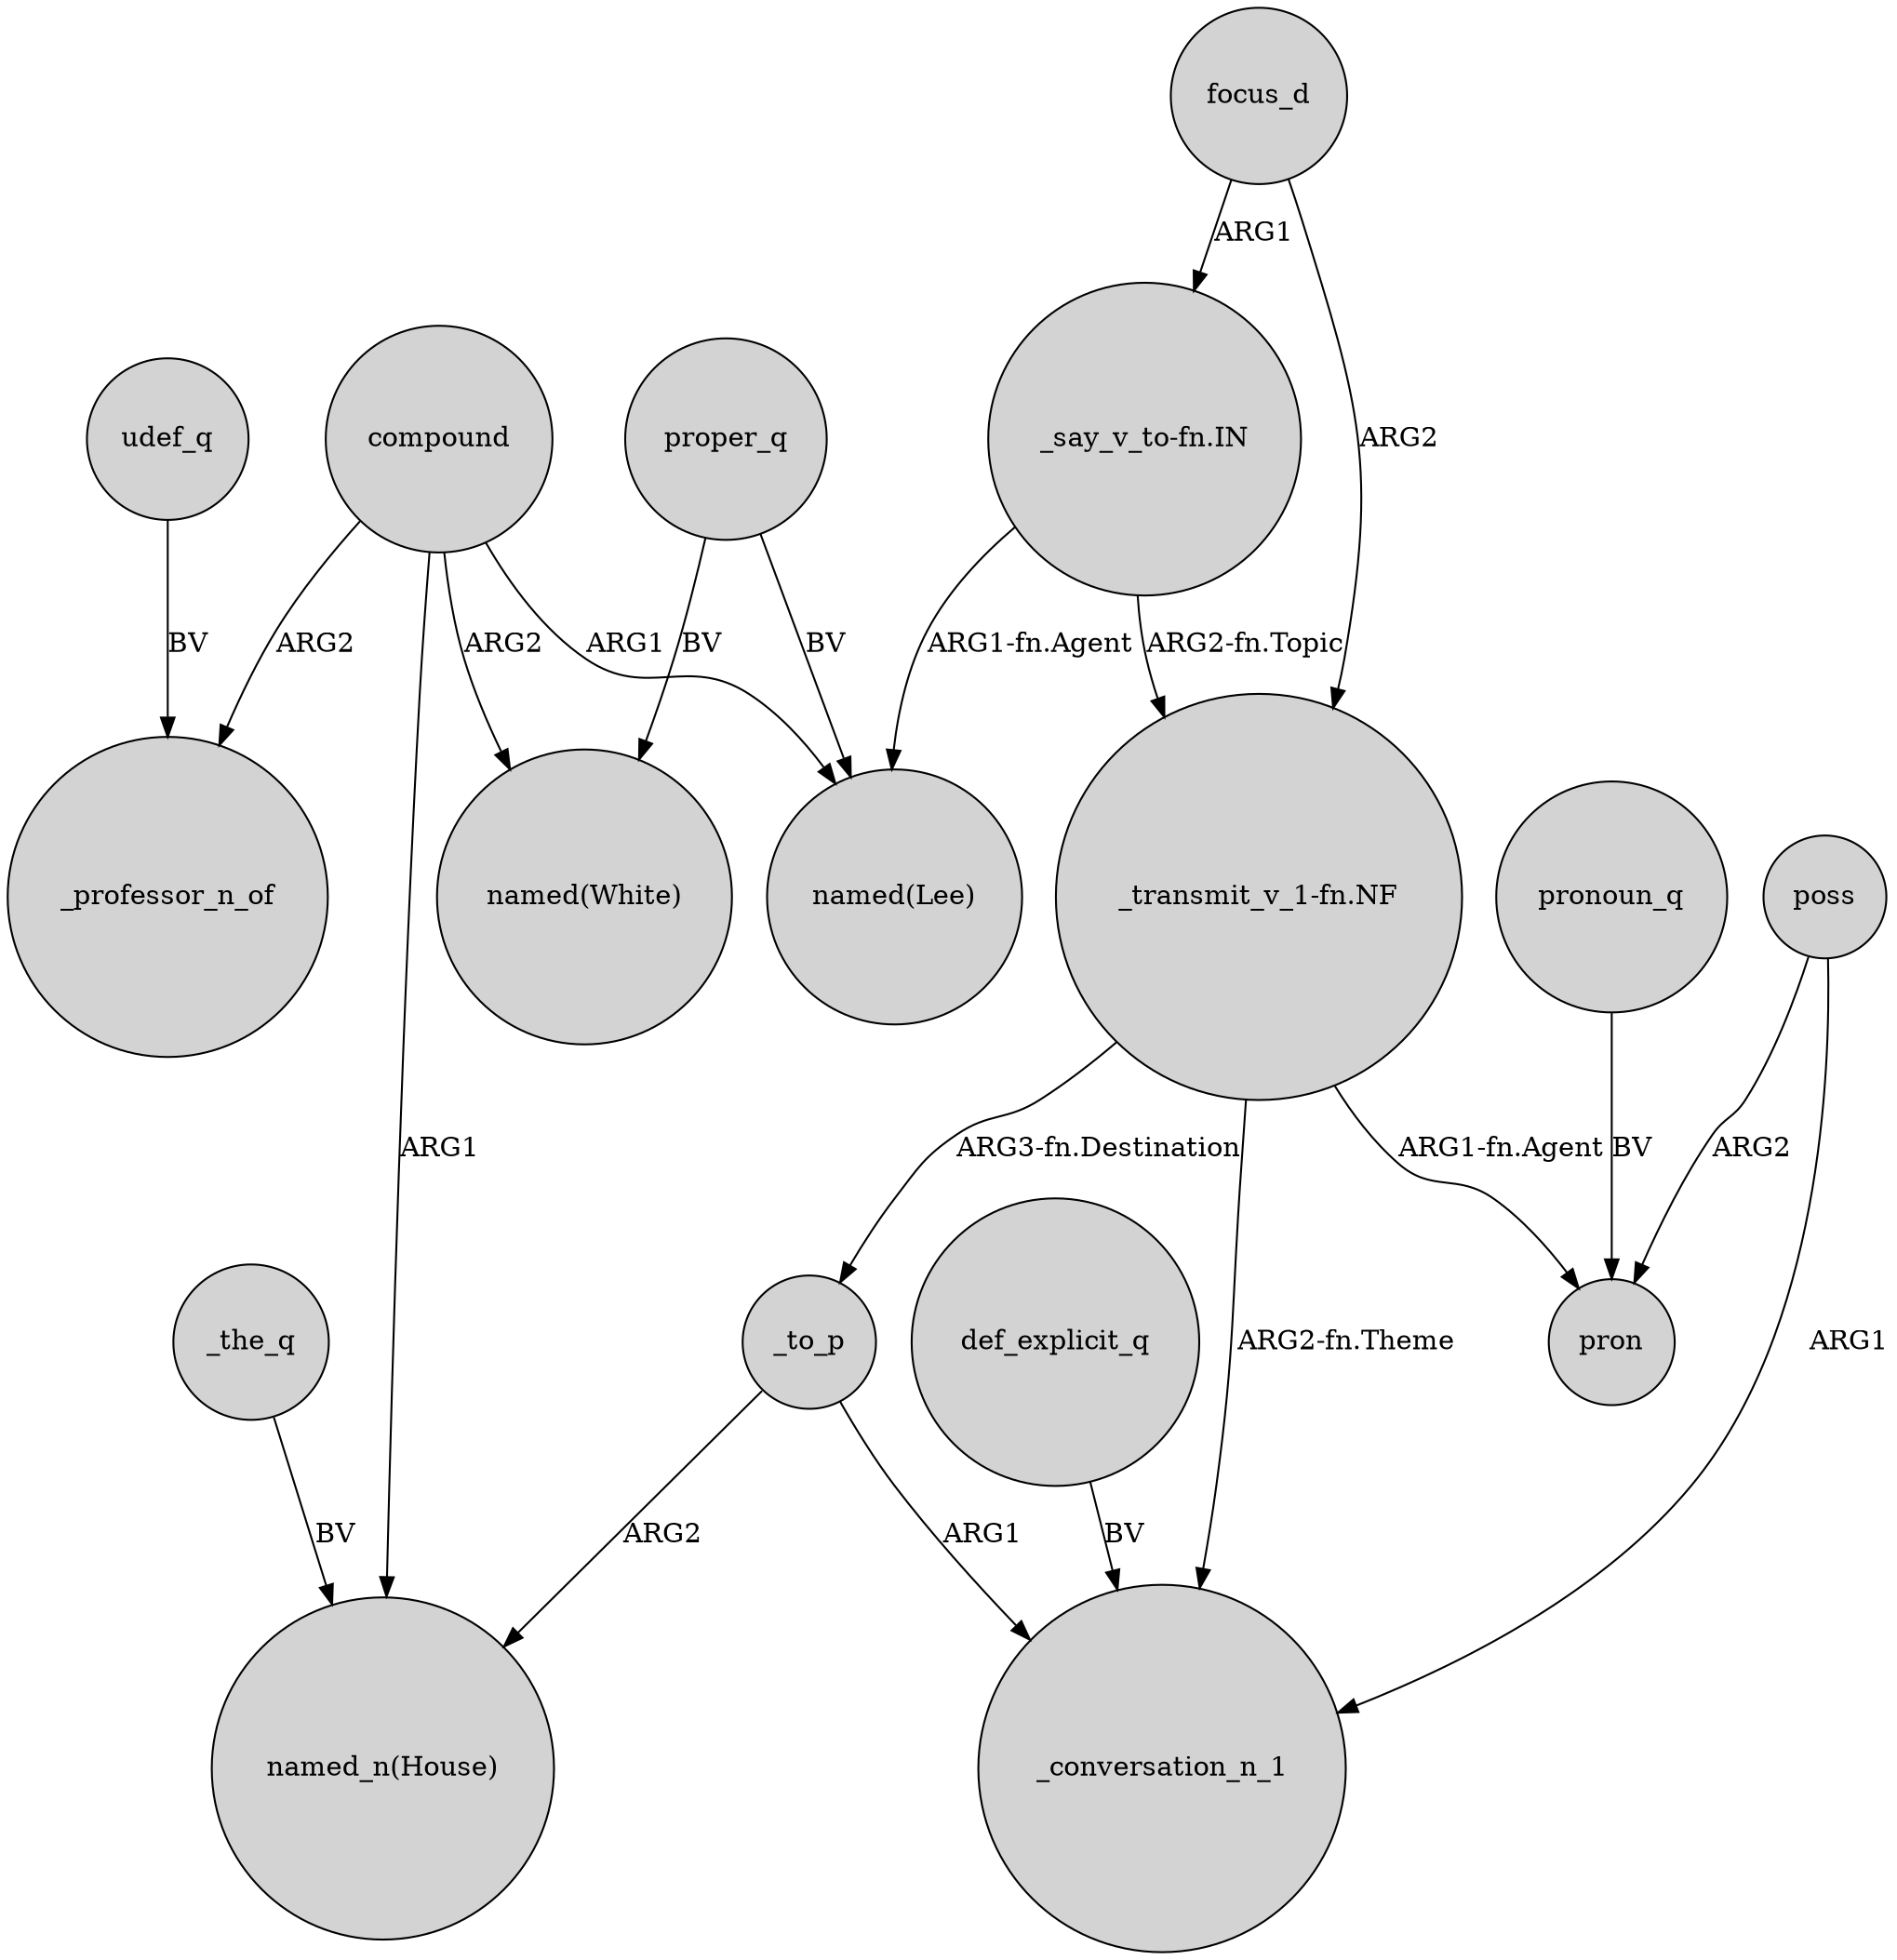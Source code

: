 digraph {
	node [shape=circle style=filled]
	"_transmit_v_1-fn.NF" -> _to_p [label="ARG3-fn.Destination"]
	udef_q -> _professor_n_of [label=BV]
	poss -> pron [label=ARG2]
	proper_q -> "named(Lee)" [label=BV]
	compound -> "named(White)" [label=ARG2]
	compound -> _professor_n_of [label=ARG2]
	compound -> "named_n(House)" [label=ARG1]
	"_say_v_to-fn.IN" -> "_transmit_v_1-fn.NF" [label="ARG2-fn.Topic"]
	_the_q -> "named_n(House)" [label=BV]
	"_transmit_v_1-fn.NF" -> pron [label="ARG1-fn.Agent"]
	"_transmit_v_1-fn.NF" -> _conversation_n_1 [label="ARG2-fn.Theme"]
	proper_q -> "named(White)" [label=BV]
	pronoun_q -> pron [label=BV]
	focus_d -> "_transmit_v_1-fn.NF" [label=ARG2]
	def_explicit_q -> _conversation_n_1 [label=BV]
	poss -> _conversation_n_1 [label=ARG1]
	_to_p -> "named_n(House)" [label=ARG2]
	"_say_v_to-fn.IN" -> "named(Lee)" [label="ARG1-fn.Agent"]
	_to_p -> _conversation_n_1 [label=ARG1]
	compound -> "named(Lee)" [label=ARG1]
	focus_d -> "_say_v_to-fn.IN" [label=ARG1]
}
